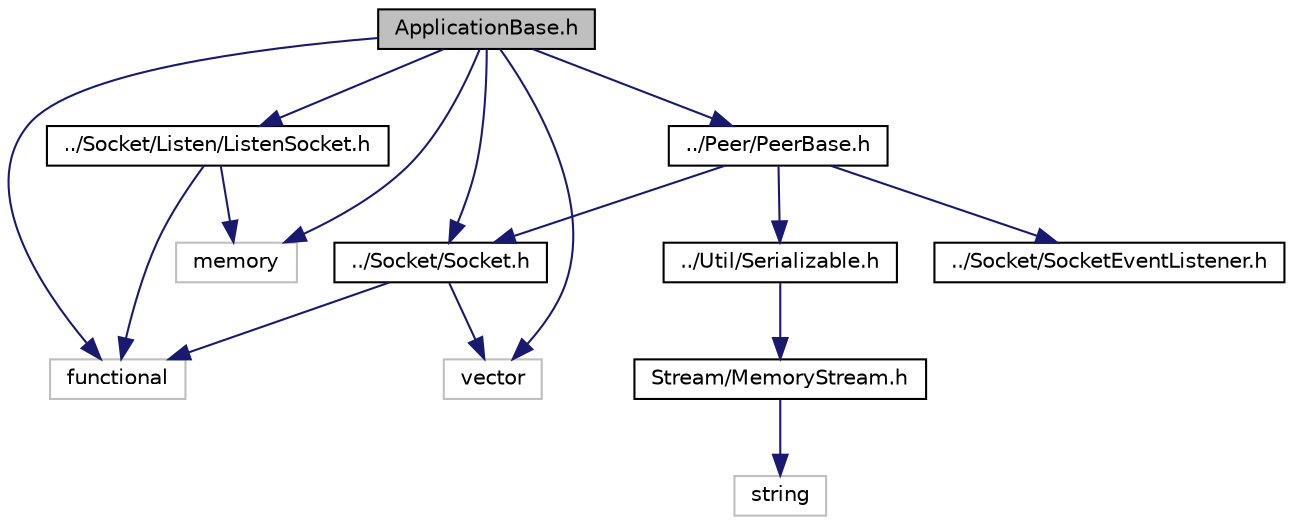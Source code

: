 digraph "ApplicationBase.h"
{
  edge [fontname="Helvetica",fontsize="10",labelfontname="Helvetica",labelfontsize="10"];
  node [fontname="Helvetica",fontsize="10",shape=record];
  Node0 [label="ApplicationBase.h",height=0.2,width=0.4,color="black", fillcolor="grey75", style="filled", fontcolor="black"];
  Node0 -> Node1 [color="midnightblue",fontsize="10",style="solid",fontname="Helvetica"];
  Node1 [label="../Socket/Socket.h",height=0.2,width=0.4,color="black", fillcolor="white", style="filled",URL="$_socket_8h.html"];
  Node1 -> Node2 [color="midnightblue",fontsize="10",style="solid",fontname="Helvetica"];
  Node2 [label="functional",height=0.2,width=0.4,color="grey75", fillcolor="white", style="filled"];
  Node1 -> Node3 [color="midnightblue",fontsize="10",style="solid",fontname="Helvetica"];
  Node3 [label="vector",height=0.2,width=0.4,color="grey75", fillcolor="white", style="filled"];
  Node0 -> Node4 [color="midnightblue",fontsize="10",style="solid",fontname="Helvetica"];
  Node4 [label="../Peer/PeerBase.h",height=0.2,width=0.4,color="black", fillcolor="white", style="filled",URL="$_peer_base_8h.html"];
  Node4 -> Node1 [color="midnightblue",fontsize="10",style="solid",fontname="Helvetica"];
  Node4 -> Node5 [color="midnightblue",fontsize="10",style="solid",fontname="Helvetica"];
  Node5 [label="../Socket/SocketEventListener.h",height=0.2,width=0.4,color="black", fillcolor="white", style="filled",URL="$_socket_event_listener_8h.html"];
  Node4 -> Node6 [color="midnightblue",fontsize="10",style="solid",fontname="Helvetica"];
  Node6 [label="../Util/Serializable.h",height=0.2,width=0.4,color="black", fillcolor="white", style="filled",URL="$_serializable_8h.html"];
  Node6 -> Node7 [color="midnightblue",fontsize="10",style="solid",fontname="Helvetica"];
  Node7 [label="Stream/MemoryStream.h",height=0.2,width=0.4,color="black", fillcolor="white", style="filled",URL="$_memory_stream_8h.html"];
  Node7 -> Node8 [color="midnightblue",fontsize="10",style="solid",fontname="Helvetica"];
  Node8 [label="string",height=0.2,width=0.4,color="grey75", fillcolor="white", style="filled"];
  Node0 -> Node9 [color="midnightblue",fontsize="10",style="solid",fontname="Helvetica"];
  Node9 [label="../Socket/Listen/ListenSocket.h",height=0.2,width=0.4,color="black", fillcolor="white", style="filled",URL="$_listen_socket_8h.html"];
  Node9 -> Node2 [color="midnightblue",fontsize="10",style="solid",fontname="Helvetica"];
  Node9 -> Node10 [color="midnightblue",fontsize="10",style="solid",fontname="Helvetica"];
  Node10 [label="memory",height=0.2,width=0.4,color="grey75", fillcolor="white", style="filled"];
  Node0 -> Node3 [color="midnightblue",fontsize="10",style="solid",fontname="Helvetica"];
  Node0 -> Node10 [color="midnightblue",fontsize="10",style="solid",fontname="Helvetica"];
  Node0 -> Node2 [color="midnightblue",fontsize="10",style="solid",fontname="Helvetica"];
}
